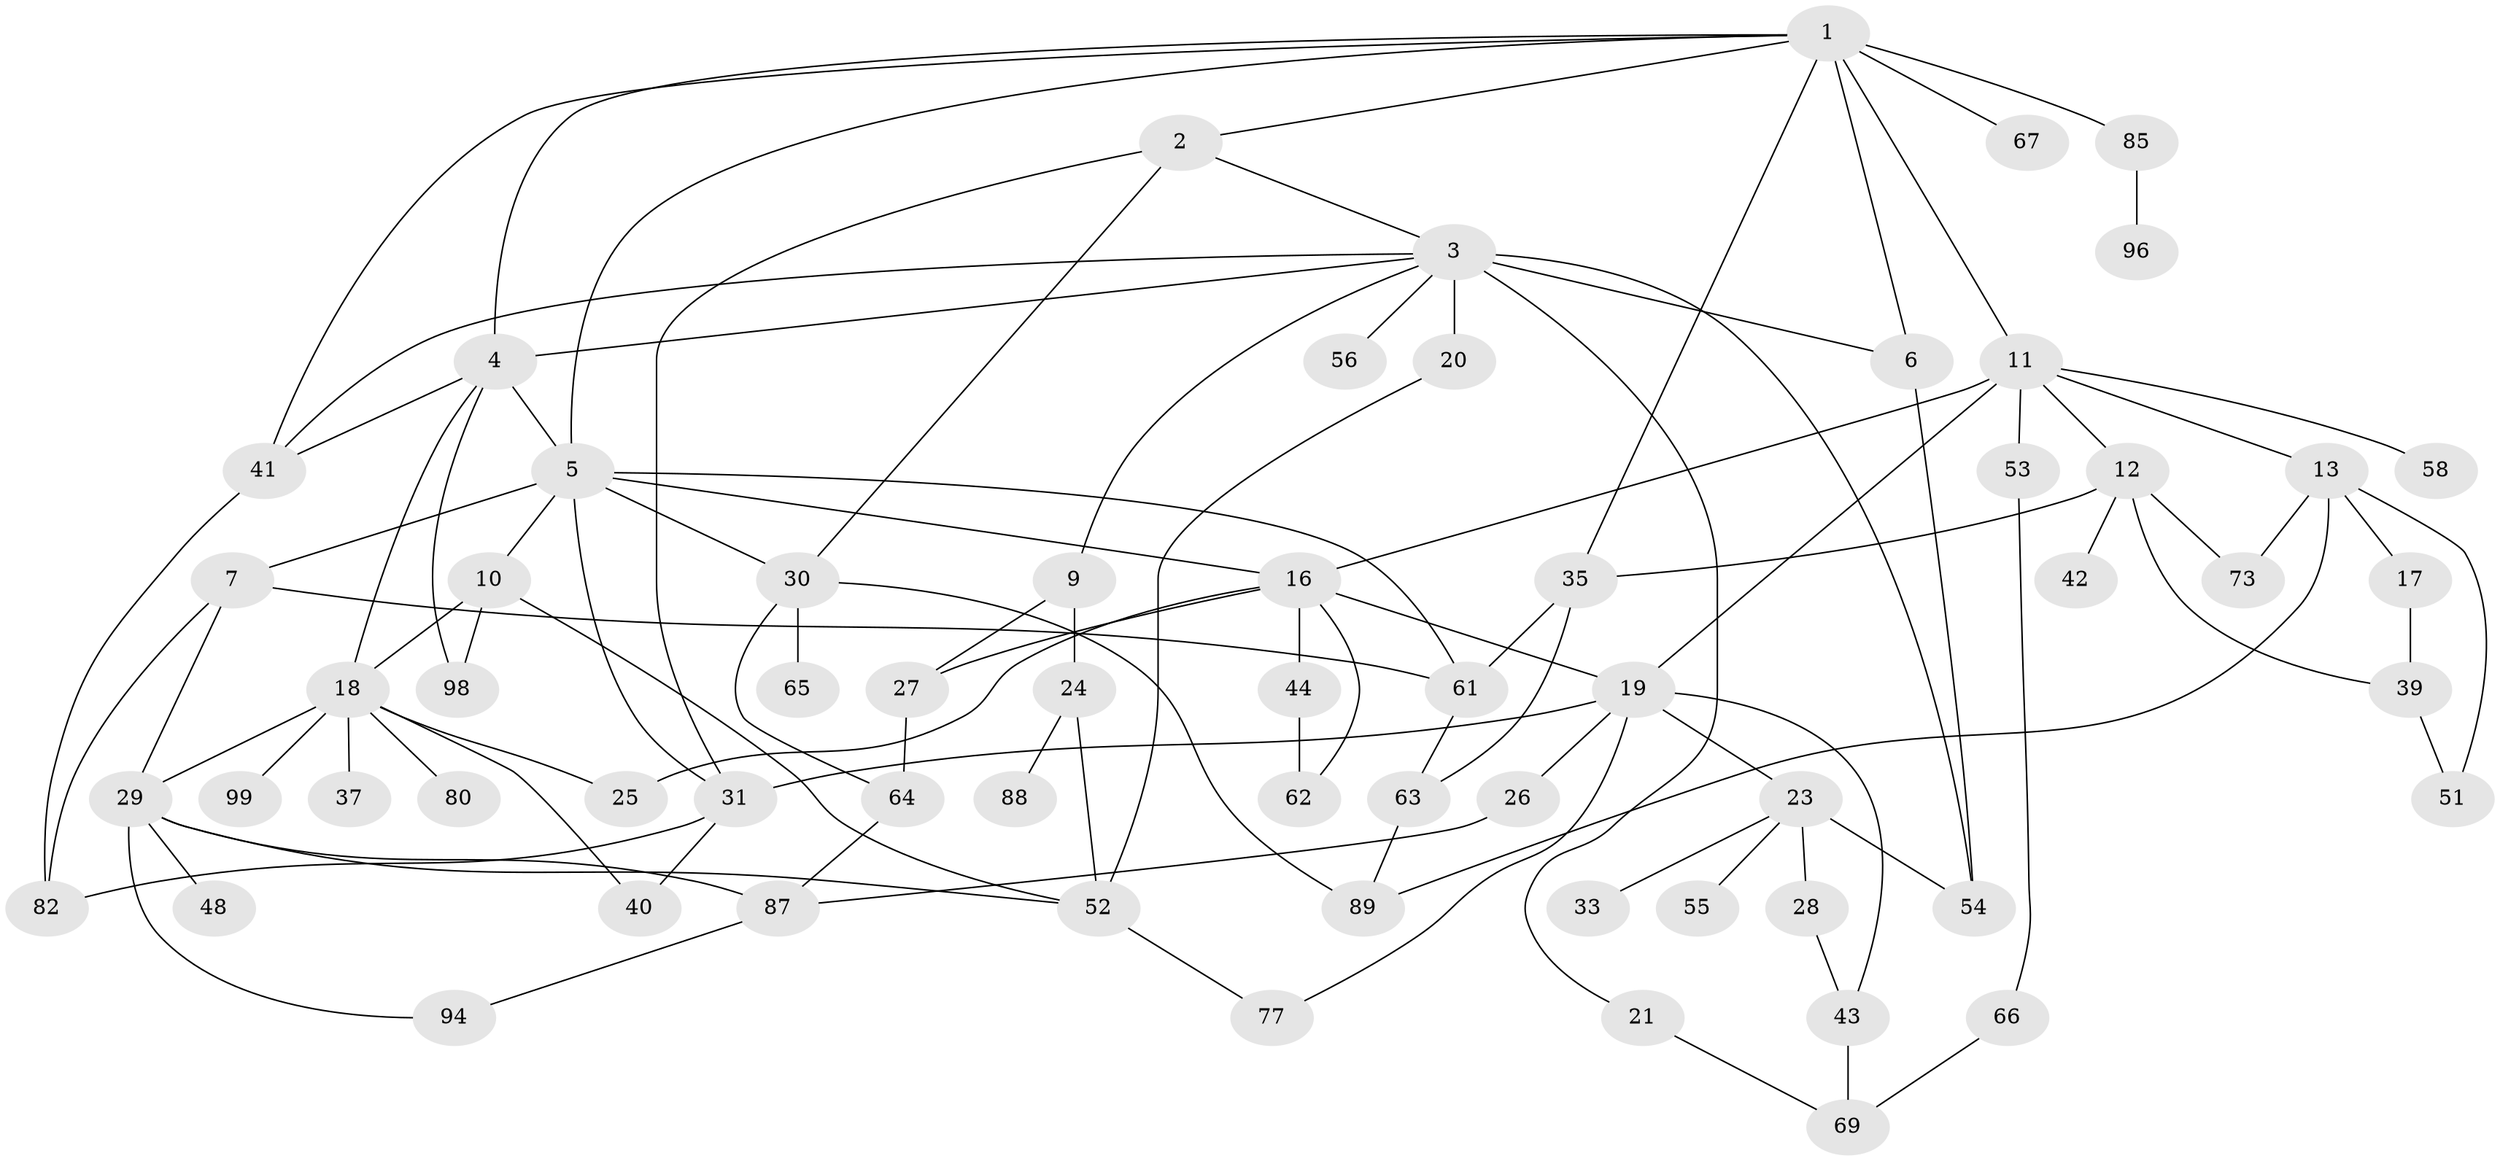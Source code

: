// Generated by graph-tools (version 1.1) at 2025/51/02/27/25 19:51:36]
// undirected, 64 vertices, 104 edges
graph export_dot {
graph [start="1"]
  node [color=gray90,style=filled];
  1 [super="+22"];
  2 [super="+84"];
  3 [super="+8"];
  4 [super="+59"];
  5;
  6 [super="+47"];
  7 [super="+14"];
  9 [super="+15"];
  10 [super="+78"];
  11 [super="+60"];
  12 [super="+81"];
  13 [super="+95"];
  16 [super="+75"];
  17;
  18 [super="+34"];
  19 [super="+36"];
  20;
  21;
  23 [super="+68"];
  24;
  25 [super="+83"];
  26 [super="+93"];
  27;
  28 [super="+46"];
  29 [super="+38"];
  30 [super="+90"];
  31 [super="+32"];
  33 [super="+57"];
  35;
  37 [super="+45"];
  39;
  40 [super="+50"];
  41;
  42 [super="+91"];
  43;
  44;
  48 [super="+49"];
  51;
  52 [super="+72"];
  53;
  54 [super="+76"];
  55;
  56;
  58;
  61 [super="+71"];
  62;
  63 [super="+86"];
  64;
  65;
  66 [super="+70"];
  67;
  69 [super="+74"];
  73 [super="+79"];
  77;
  80;
  82;
  85;
  87 [super="+92"];
  88;
  89 [super="+97"];
  94;
  96;
  98;
  99;
  1 -- 2;
  1 -- 4;
  1 -- 5;
  1 -- 11;
  1 -- 41;
  1 -- 35;
  1 -- 67;
  1 -- 85;
  1 -- 6;
  2 -- 3;
  2 -- 30;
  2 -- 31;
  3 -- 6 [weight=2];
  3 -- 9;
  3 -- 56;
  3 -- 54 [weight=2];
  3 -- 4;
  3 -- 20;
  3 -- 21;
  3 -- 41;
  4 -- 5;
  4 -- 98;
  4 -- 18;
  4 -- 41;
  5 -- 7;
  5 -- 10;
  5 -- 16;
  5 -- 31;
  5 -- 30;
  5 -- 61;
  6 -- 54;
  7 -- 82;
  7 -- 29;
  7 -- 61;
  9 -- 24;
  9 -- 27;
  10 -- 18;
  10 -- 52;
  10 -- 98;
  11 -- 12;
  11 -- 13;
  11 -- 53;
  11 -- 58;
  11 -- 19;
  11 -- 16;
  12 -- 35;
  12 -- 42;
  12 -- 73;
  12 -- 39;
  13 -- 17 [weight=2];
  13 -- 51;
  13 -- 89;
  13 -- 73;
  16 -- 19;
  16 -- 25;
  16 -- 44;
  16 -- 62;
  16 -- 27;
  17 -- 39;
  18 -- 37;
  18 -- 80;
  18 -- 99;
  18 -- 40;
  18 -- 25;
  18 -- 29;
  19 -- 23;
  19 -- 26;
  19 -- 77;
  19 -- 43;
  19 -- 31;
  20 -- 52;
  21 -- 69;
  23 -- 28;
  23 -- 33;
  23 -- 55;
  23 -- 54;
  24 -- 88;
  24 -- 52;
  26 -- 87;
  27 -- 64;
  28 -- 43;
  29 -- 48;
  29 -- 94;
  29 -- 52;
  29 -- 87;
  30 -- 64;
  30 -- 65;
  30 -- 89;
  31 -- 82;
  31 -- 40;
  35 -- 61;
  35 -- 63;
  39 -- 51;
  41 -- 82;
  43 -- 69;
  44 -- 62;
  52 -- 77;
  53 -- 66;
  61 -- 63;
  63 -- 89;
  64 -- 87;
  66 -- 69;
  85 -- 96;
  87 -- 94;
}
